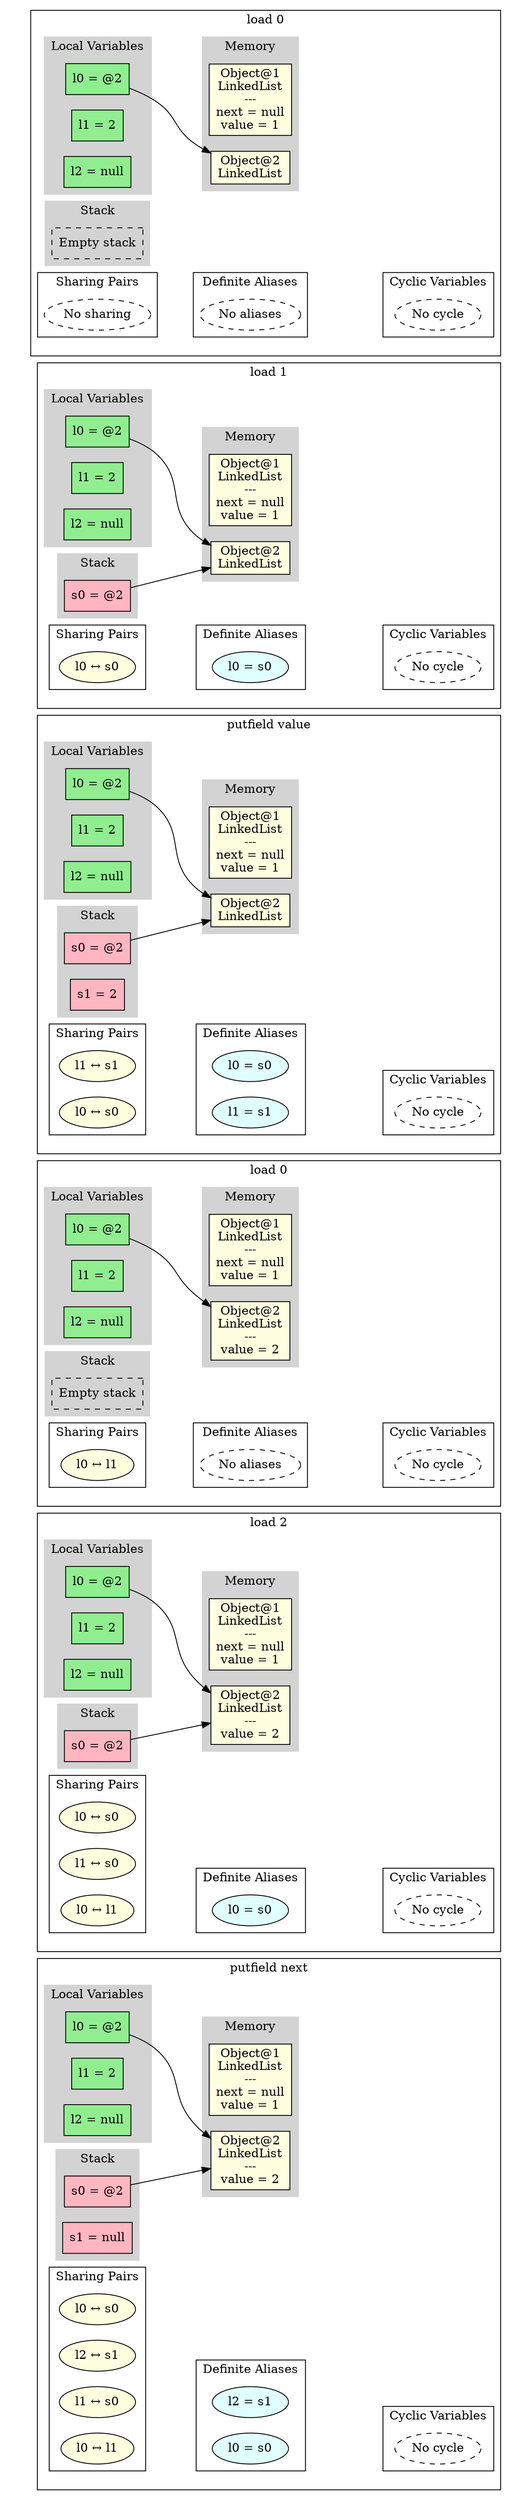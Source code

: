 digraph MemoryGraph {
 node [shape=box, style=filled, fillcolor=lightblue];
 rankdir=LR;

 // Invisible anchor subgraph
 subgraph cluster_anchor {
 style=invis;
 anchor [style=invis, shape=point, width=0, height=0];
 }

 // Starting point for subgraph ordering
 anchor_start [style=invis, shape=point];

 anchor_57148463658736 [style=invis, shape=point];
 anchor_start -> anchor_57148463658736 [style=invis];
 anchor_start = anchor_57148463658736;

 subgraph cluster_57148463658736 {
 anchor_57148463658736 [style=invis];
 label="load 0";
 subgraph cluster_locals_57148463658736 {
 label="Local Variables";
 style=filled;
 color=lightgrey;
 node [style=filled, fillcolor=lightgreen];
 "l0_57148463658736" [label="l0 = @2"];
 "l1_57148463658736" [label="l1 = 2"];
 "l2_57148463658736" [label="l2 = null"];
 }

 subgraph cluster_stack_57148463658736 {
 label="Stack";
 style=filled;
 color=lightgrey;
 node [style=filled, fillcolor=lightpink];
 "empty_stack_57148463658736" [label="Empty stack", style=dashed, fillcolor=white];
 }

 subgraph cluster_memory_57148463658736 {
 label="Memory";
 style=filled;
 color=lightgrey;
 node [style=filled, fillcolor=lightyellow];
 "obj1_57148463658736" [label="Object@1\nLinkedList\n---\nnext = null\nvalue = 1\n"];
 "obj2_57148463658736" [label="Object@2\nLinkedList"];
 }

 "l0_57148463658736" -> "obj2_57148463658736";

 // Sharing pairs
 subgraph cluster_sharing_57148463658736 {
 label="Sharing Pairs";
 node [shape=ellipse, style=filled, fillcolor=lightyellow];
 "empty_sharing_57148463658736" [label="No sharing", style=dashed, fillcolor=white];
 }

    // Alias pairs
    subgraph cluster_aliases_57148463658736 {
      label="Definite Aliases";
      node [shape=ellipse, style=filled, fillcolor=lightcyan];
      "empty_alias_57148463658736" [label="No aliases", style=dashed, fillcolor=white];
    }

 // Cyclic variables
 subgraph cluster_cyclic_57148463658736 {
 label="Cyclic Variables";
 node [shape=ellipse];
 "empty_cyclic_57148463658736" [label="No cycle", style=dashed, fillcolor=white];
 }
 // Invisible edge for horizontal alignment
 "empty_sharing_57148463658736" -> "empty_alias_57148463658736" [style=invis, weight=10];
 // Invisible edge for horizontal alignment
 "empty_alias_57148463658736" -> "empty_cyclic_57148463658736" [style=invis, weight=10];
 }
 anchor_57148464835714 [style=invis, shape=point];
 anchor_start -> anchor_57148464835714 [style=invis];
 anchor_start = anchor_57148464835714;

 subgraph cluster_57148464835714 {
 anchor_57148464835714 [style=invis];
 label="load 1";
 subgraph cluster_locals_57148464835714 {
 label="Local Variables";
 style=filled;
 color=lightgrey;
 node [style=filled, fillcolor=lightgreen];
 "l0_57148464835714" [label="l0 = @2"];
 "l1_57148464835714" [label="l1 = 2"];
 "l2_57148464835714" [label="l2 = null"];
 }

 subgraph cluster_stack_57148464835714 {
 label="Stack";
 style=filled;
 color=lightgrey;
 node [style=filled, fillcolor=lightpink];
 "s0_57148464835714" [label="s0 = @2"];
 }

 subgraph cluster_memory_57148464835714 {
 label="Memory";
 style=filled;
 color=lightgrey;
 node [style=filled, fillcolor=lightyellow];
 "obj1_57148464835714" [label="Object@1\nLinkedList\n---\nnext = null\nvalue = 1\n"];
 "obj2_57148464835714" [label="Object@2\nLinkedList"];
 }

 "l0_57148464835714" -> "obj2_57148464835714";
 "s0_57148464835714" -> "obj2_57148464835714";

 // Sharing pairs
 subgraph cluster_sharing_57148464835714 {
 label="Sharing Pairs";
 node [shape=ellipse, style=filled, fillcolor=lightyellow];
 "pair0_57148464835714" [label="l0 ↔ s0"];
 }

    // Alias pairs
    subgraph cluster_aliases_57148464835714 {
      label="Definite Aliases";
      node [shape=ellipse, style=filled, fillcolor=lightcyan];
      "alias0_57148464835714" [label="l0 = s0"];
    }

 // Cyclic variables
 subgraph cluster_cyclic_57148464835714 {
 label="Cyclic Variables";
 node [shape=ellipse];
 "empty_cyclic_57148464835714" [label="No cycle", style=dashed, fillcolor=white];
 }
 // Invisible edge for horizontal alignment
 "pair0_57148464835714" -> "alias0_57148464835714" [style=invis, weight=10];
 // Invisible edge for horizontal alignment
 "alias0_57148464835714" -> "empty_cyclic_57148464835714" [style=invis, weight=10];
 }
 anchor_57148467576754 [style=invis, shape=point];
 anchor_start -> anchor_57148467576754 [style=invis];
 anchor_start = anchor_57148467576754;

 subgraph cluster_57148467576754 {
 anchor_57148467576754 [style=invis];
 label="putfield value";
 subgraph cluster_locals_57148467576754 {
 label="Local Variables";
 style=filled;
 color=lightgrey;
 node [style=filled, fillcolor=lightgreen];
 "l0_57148467576754" [label="l0 = @2"];
 "l1_57148467576754" [label="l1 = 2"];
 "l2_57148467576754" [label="l2 = null"];
 }

 subgraph cluster_stack_57148467576754 {
 label="Stack";
 style=filled;
 color=lightgrey;
 node [style=filled, fillcolor=lightpink];
 "s0_57148467576754" [label="s0 = @2"];
 "s1_57148467576754" [label="s1 = 2"];
 }

 subgraph cluster_memory_57148467576754 {
 label="Memory";
 style=filled;
 color=lightgrey;
 node [style=filled, fillcolor=lightyellow];
 "obj1_57148467576754" [label="Object@1\nLinkedList\n---\nnext = null\nvalue = 1\n"];
 "obj2_57148467576754" [label="Object@2\nLinkedList"];
 }

 "l0_57148467576754" -> "obj2_57148467576754";
 "s0_57148467576754" -> "obj2_57148467576754";

 // Sharing pairs
 subgraph cluster_sharing_57148467576754 {
 label="Sharing Pairs";
 node [shape=ellipse, style=filled, fillcolor=lightyellow];
 "pair0_57148467576754" [label="l1 ↔ s1"];
 "pair1_57148467576754" [label="l0 ↔ s0"];
 }

    // Alias pairs
    subgraph cluster_aliases_57148467576754 {
      label="Definite Aliases";
      node [shape=ellipse, style=filled, fillcolor=lightcyan];
      "alias0_57148467576754" [label="l0 = s0"];
      "alias1_57148467576754" [label="l1 = s1"];
    }

 // Cyclic variables
 subgraph cluster_cyclic_57148467576754 {
 label="Cyclic Variables";
 node [shape=ellipse];
 "empty_cyclic_57148467576754" [label="No cycle", style=dashed, fillcolor=white];
 }
 // Invisible edge for horizontal alignment
 "pair1_57148467576754" -> "alias1_57148467576754" [style=invis, weight=10];
 // Invisible edge for horizontal alignment
 "alias1_57148467576754" -> "empty_cyclic_57148467576754" [style=invis, weight=10];
 }
 anchor_57148469330383 [style=invis, shape=point];
 anchor_start -> anchor_57148469330383 [style=invis];
 anchor_start = anchor_57148469330383;

 subgraph cluster_57148469330383 {
 anchor_57148469330383 [style=invis];
 label="load 0";
 subgraph cluster_locals_57148469330383 {
 label="Local Variables";
 style=filled;
 color=lightgrey;
 node [style=filled, fillcolor=lightgreen];
 "l0_57148469330383" [label="l0 = @2"];
 "l1_57148469330383" [label="l1 = 2"];
 "l2_57148469330383" [label="l2 = null"];
 }

 subgraph cluster_stack_57148469330383 {
 label="Stack";
 style=filled;
 color=lightgrey;
 node [style=filled, fillcolor=lightpink];
 "empty_stack_57148469330383" [label="Empty stack", style=dashed, fillcolor=white];
 }

 subgraph cluster_memory_57148469330383 {
 label="Memory";
 style=filled;
 color=lightgrey;
 node [style=filled, fillcolor=lightyellow];
 "obj1_57148469330383" [label="Object@1\nLinkedList\n---\nnext = null\nvalue = 1\n"];
 "obj2_57148469330383" [label="Object@2\nLinkedList\n---\nvalue = 2\n"];
 }

 "l0_57148469330383" -> "obj2_57148469330383";

 // Sharing pairs
 subgraph cluster_sharing_57148469330383 {
 label="Sharing Pairs";
 node [shape=ellipse, style=filled, fillcolor=lightyellow];
 "pair0_57148469330383" [label="l0 ↔ l1"];
 }

    // Alias pairs
    subgraph cluster_aliases_57148469330383 {
      label="Definite Aliases";
      node [shape=ellipse, style=filled, fillcolor=lightcyan];
      "empty_alias_57148469330383" [label="No aliases", style=dashed, fillcolor=white];
    }

 // Cyclic variables
 subgraph cluster_cyclic_57148469330383 {
 label="Cyclic Variables";
 node [shape=ellipse];
 "empty_cyclic_57148469330383" [label="No cycle", style=dashed, fillcolor=white];
 }
 // Invisible edge for horizontal alignment
 "pair0_57148469330383" -> "empty_alias_57148469330383" [style=invis, weight=10];
 // Invisible edge for horizontal alignment
 "empty_alias_57148469330383" -> "empty_cyclic_57148469330383" [style=invis, weight=10];
 }
 anchor_57148471102907 [style=invis, shape=point];
 anchor_start -> anchor_57148471102907 [style=invis];
 anchor_start = anchor_57148471102907;

 subgraph cluster_57148471102907 {
 anchor_57148471102907 [style=invis];
 label="load 2";
 subgraph cluster_locals_57148471102907 {
 label="Local Variables";
 style=filled;
 color=lightgrey;
 node [style=filled, fillcolor=lightgreen];
 "l0_57148471102907" [label="l0 = @2"];
 "l1_57148471102907" [label="l1 = 2"];
 "l2_57148471102907" [label="l2 = null"];
 }

 subgraph cluster_stack_57148471102907 {
 label="Stack";
 style=filled;
 color=lightgrey;
 node [style=filled, fillcolor=lightpink];
 "s0_57148471102907" [label="s0 = @2"];
 }

 subgraph cluster_memory_57148471102907 {
 label="Memory";
 style=filled;
 color=lightgrey;
 node [style=filled, fillcolor=lightyellow];
 "obj1_57148471102907" [label="Object@1\nLinkedList\n---\nnext = null\nvalue = 1\n"];
 "obj2_57148471102907" [label="Object@2\nLinkedList\n---\nvalue = 2\n"];
 }

 "l0_57148471102907" -> "obj2_57148471102907";
 "s0_57148471102907" -> "obj2_57148471102907";

 // Sharing pairs
 subgraph cluster_sharing_57148471102907 {
 label="Sharing Pairs";
 node [shape=ellipse, style=filled, fillcolor=lightyellow];
 "pair0_57148471102907" [label="l0 ↔ s0"];
 "pair1_57148471102907" [label="l1 ↔ s0"];
 "pair2_57148471102907" [label="l0 ↔ l1"];
 }

    // Alias pairs
    subgraph cluster_aliases_57148471102907 {
      label="Definite Aliases";
      node [shape=ellipse, style=filled, fillcolor=lightcyan];
      "alias0_57148471102907" [label="l0 = s0"];
    }

 // Cyclic variables
 subgraph cluster_cyclic_57148471102907 {
 label="Cyclic Variables";
 node [shape=ellipse];
 "empty_cyclic_57148471102907" [label="No cycle", style=dashed, fillcolor=white];
 }
 // Invisible edge for horizontal alignment
 "pair2_57148471102907" -> "alias0_57148471102907" [style=invis, weight=10];
 // Invisible edge for horizontal alignment
 "alias0_57148471102907" -> "empty_cyclic_57148471102907" [style=invis, weight=10];
 }
 anchor_57148475775651 [style=invis, shape=point];
 anchor_start -> anchor_57148475775651 [style=invis];
 anchor_start = anchor_57148475775651;

 subgraph cluster_57148475775651 {
 anchor_57148475775651 [style=invis];
 label="putfield next";
 subgraph cluster_locals_57148475775651 {
 label="Local Variables";
 style=filled;
 color=lightgrey;
 node [style=filled, fillcolor=lightgreen];
 "l0_57148475775651" [label="l0 = @2"];
 "l1_57148475775651" [label="l1 = 2"];
 "l2_57148475775651" [label="l2 = null"];
 }

 subgraph cluster_stack_57148475775651 {
 label="Stack";
 style=filled;
 color=lightgrey;
 node [style=filled, fillcolor=lightpink];
 "s0_57148475775651" [label="s0 = @2"];
 "s1_57148475775651" [label="s1 = null"];
 }

 subgraph cluster_memory_57148475775651 {
 label="Memory";
 style=filled;
 color=lightgrey;
 node [style=filled, fillcolor=lightyellow];
 "obj1_57148475775651" [label="Object@1\nLinkedList\n---\nnext = null\nvalue = 1\n"];
 "obj2_57148475775651" [label="Object@2\nLinkedList\n---\nvalue = 2\n"];
 }

 "l0_57148475775651" -> "obj2_57148475775651";
 "s0_57148475775651" -> "obj2_57148475775651";

 // Sharing pairs
 subgraph cluster_sharing_57148475775651 {
 label="Sharing Pairs";
 node [shape=ellipse, style=filled, fillcolor=lightyellow];
 "pair0_57148475775651" [label="l0 ↔ s0"];
 "pair1_57148475775651" [label="l2 ↔ s1"];
 "pair2_57148475775651" [label="l1 ↔ s0"];
 "pair3_57148475775651" [label="l0 ↔ l1"];
 }

    // Alias pairs
    subgraph cluster_aliases_57148475775651 {
      label="Definite Aliases";
      node [shape=ellipse, style=filled, fillcolor=lightcyan];
      "alias0_57148475775651" [label="l2 = s1"];
      "alias1_57148475775651" [label="l0 = s0"];
    }

 // Cyclic variables
 subgraph cluster_cyclic_57148475775651 {
 label="Cyclic Variables";
 node [shape=ellipse];
 "empty_cyclic_57148475775651" [label="No cycle", style=dashed, fillcolor=white];
 }
 // Invisible edge for horizontal alignment
 "pair3_57148475775651" -> "alias1_57148475775651" [style=invis, weight=10];
 // Invisible edge for horizontal alignment
 "alias1_57148475775651" -> "empty_cyclic_57148475775651" [style=invis, weight=10];
 }
}
